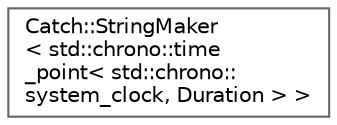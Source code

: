 digraph "Graphical Class Hierarchy"
{
 // LATEX_PDF_SIZE
  bgcolor="transparent";
  edge [fontname=Helvetica,fontsize=10,labelfontname=Helvetica,labelfontsize=10];
  node [fontname=Helvetica,fontsize=10,shape=box,height=0.2,width=0.4];
  rankdir="LR";
  Node0 [id="Node000000",label="Catch::StringMaker\l\< std::chrono::time\l_point\< std::chrono::\lsystem_clock, Duration \> \>",height=0.2,width=0.4,color="grey40", fillcolor="white", style="filled",URL="$structCatch_1_1StringMaker_3_01std_1_1chrono_1_1time__point_3_01std_1_1chrono_1_1system__clock_00_01Duration_01_4_01_4.html",tooltip=" "];
}
